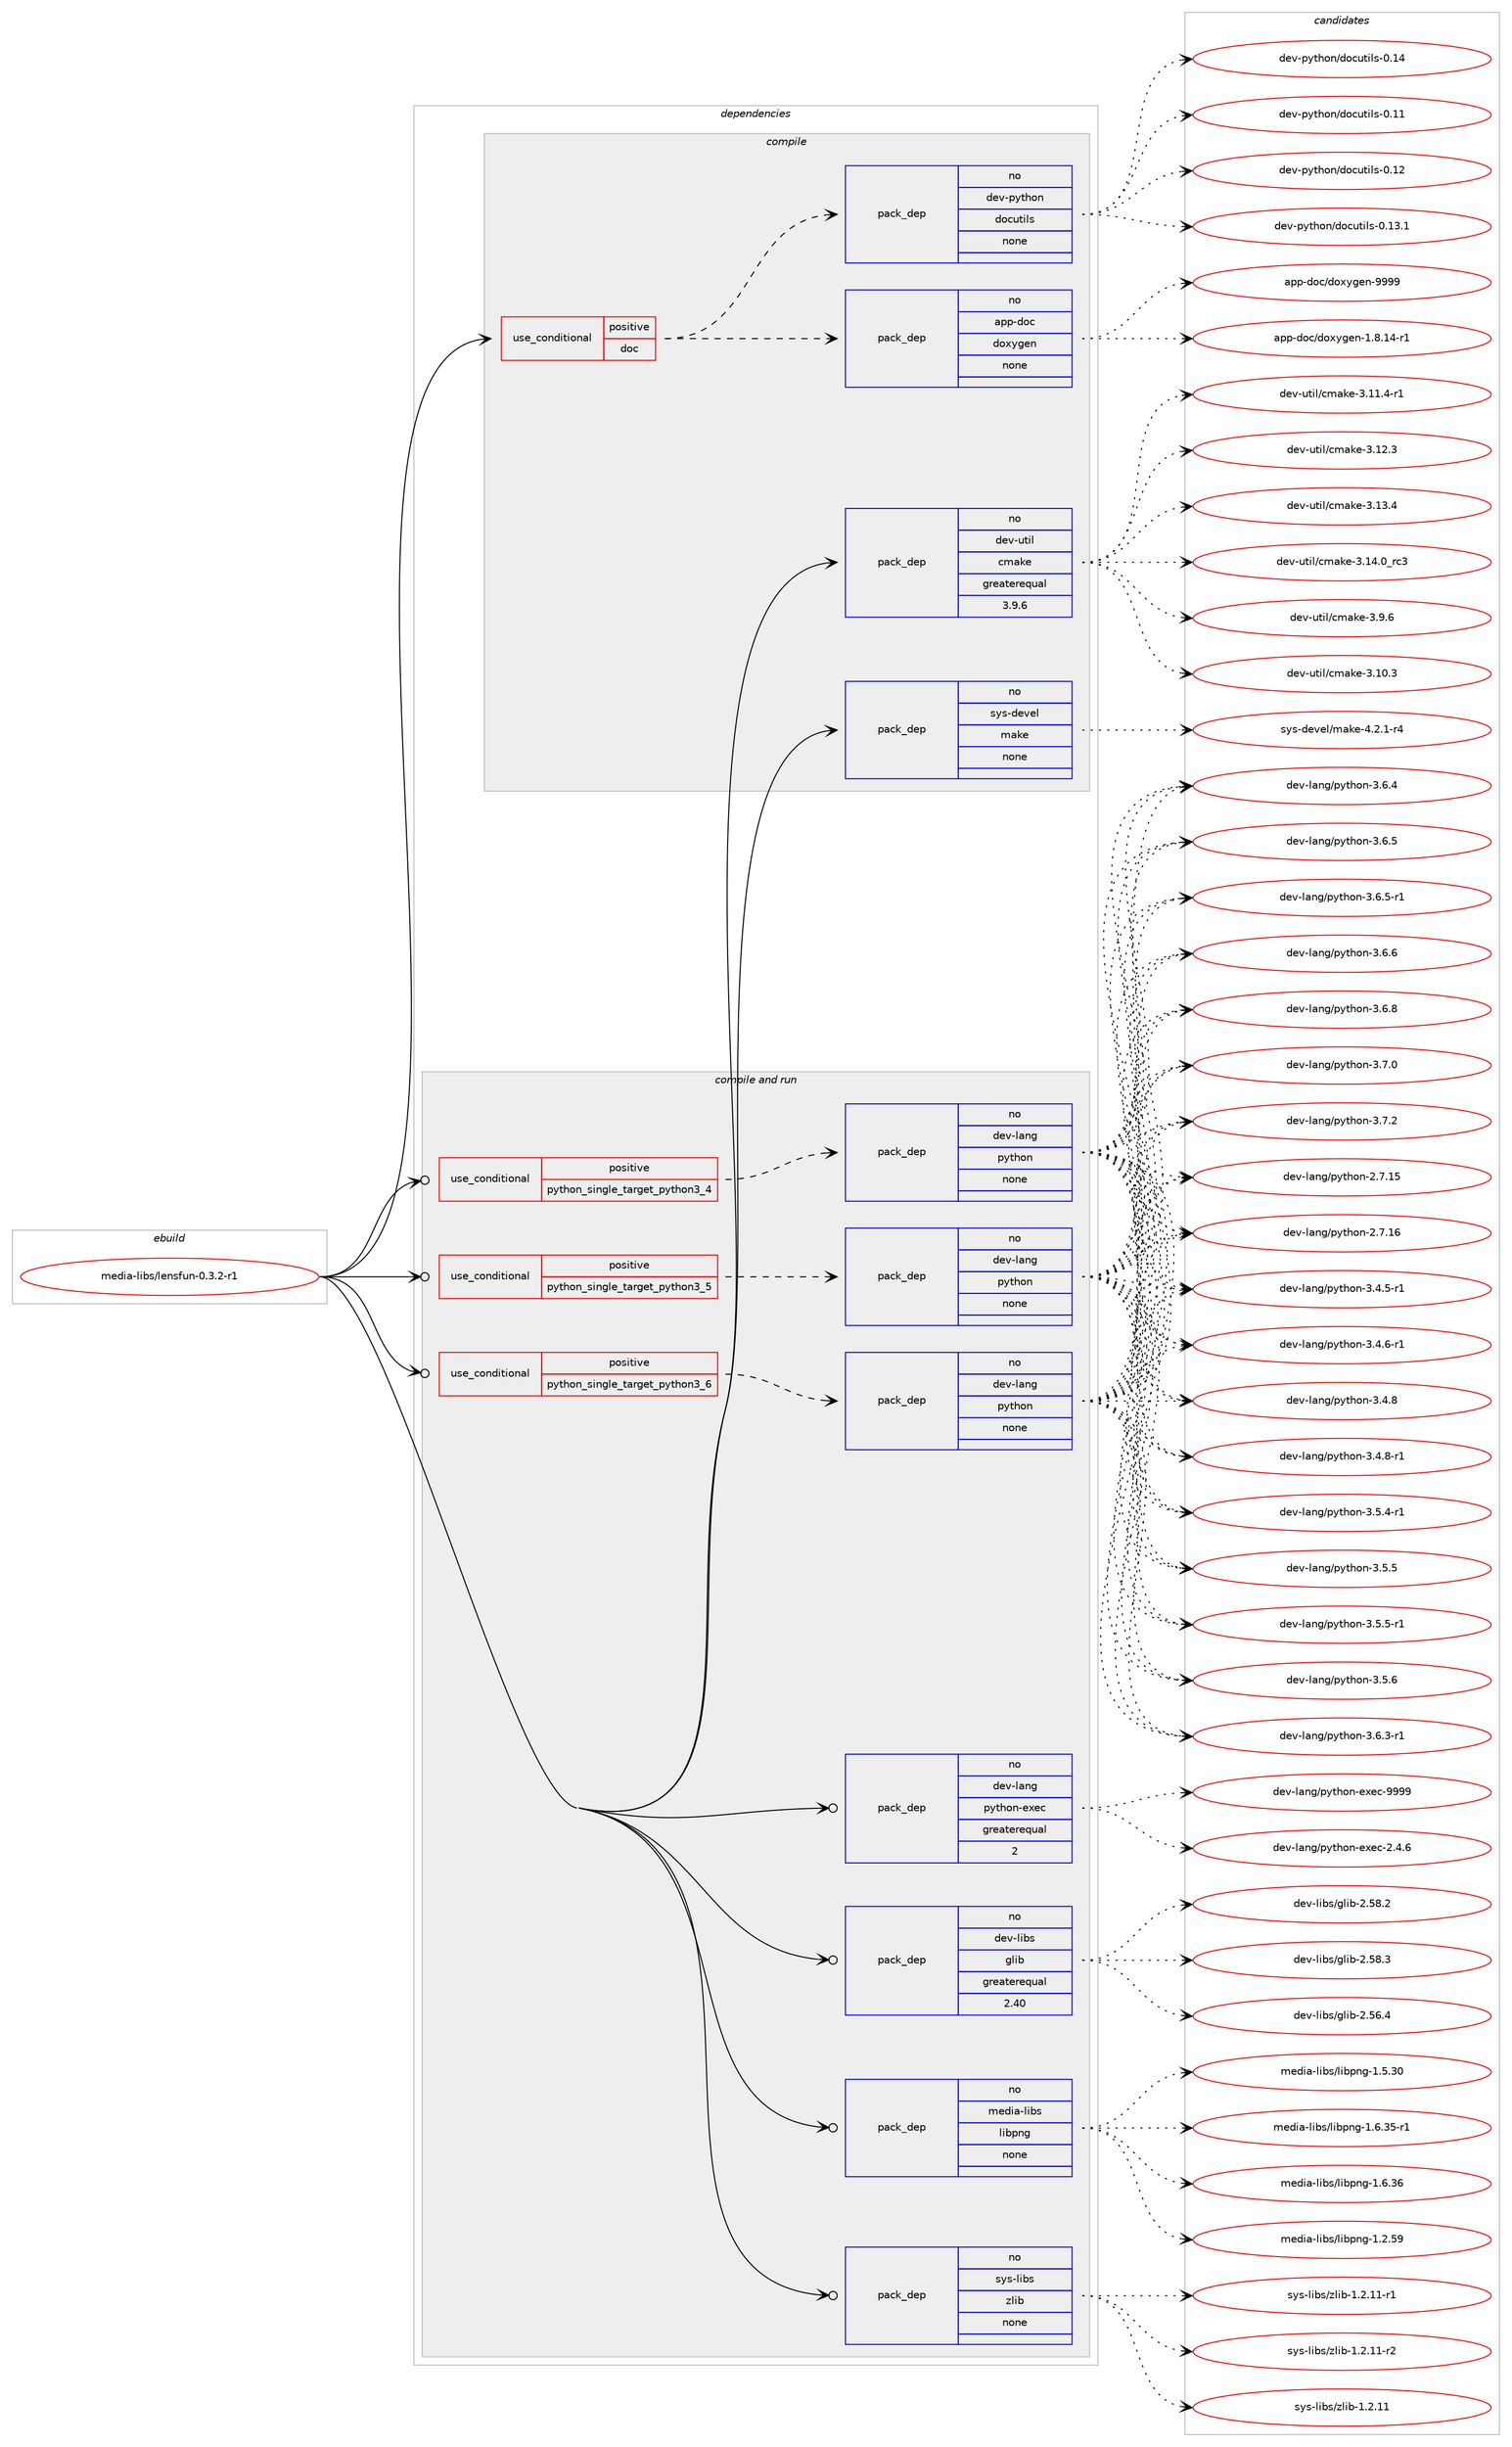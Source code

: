 digraph prolog {

# *************
# Graph options
# *************

newrank=true;
concentrate=true;
compound=true;
graph [rankdir=LR,fontname=Helvetica,fontsize=10,ranksep=1.5];#, ranksep=2.5, nodesep=0.2];
edge  [arrowhead=vee];
node  [fontname=Helvetica,fontsize=10];

# **********
# The ebuild
# **********

subgraph cluster_leftcol {
color=gray;
rank=same;
label=<<i>ebuild</i>>;
id [label="media-libs/lensfun-0.3.2-r1", color=red, width=4, href="../media-libs/lensfun-0.3.2-r1.svg"];
}

# ****************
# The dependencies
# ****************

subgraph cluster_midcol {
color=gray;
label=<<i>dependencies</i>>;
subgraph cluster_compile {
fillcolor="#eeeeee";
style=filled;
label=<<i>compile</i>>;
subgraph cond434206 {
dependency1611673 [label=<<TABLE BORDER="0" CELLBORDER="1" CELLSPACING="0" CELLPADDING="4"><TR><TD ROWSPAN="3" CELLPADDING="10">use_conditional</TD></TR><TR><TD>positive</TD></TR><TR><TD>doc</TD></TR></TABLE>>, shape=none, color=red];
subgraph pack1151727 {
dependency1611674 [label=<<TABLE BORDER="0" CELLBORDER="1" CELLSPACING="0" CELLPADDING="4" WIDTH="220"><TR><TD ROWSPAN="6" CELLPADDING="30">pack_dep</TD></TR><TR><TD WIDTH="110">no</TD></TR><TR><TD>app-doc</TD></TR><TR><TD>doxygen</TD></TR><TR><TD>none</TD></TR><TR><TD></TD></TR></TABLE>>, shape=none, color=blue];
}
dependency1611673:e -> dependency1611674:w [weight=20,style="dashed",arrowhead="vee"];
subgraph pack1151728 {
dependency1611675 [label=<<TABLE BORDER="0" CELLBORDER="1" CELLSPACING="0" CELLPADDING="4" WIDTH="220"><TR><TD ROWSPAN="6" CELLPADDING="30">pack_dep</TD></TR><TR><TD WIDTH="110">no</TD></TR><TR><TD>dev-python</TD></TR><TR><TD>docutils</TD></TR><TR><TD>none</TD></TR><TR><TD></TD></TR></TABLE>>, shape=none, color=blue];
}
dependency1611673:e -> dependency1611675:w [weight=20,style="dashed",arrowhead="vee"];
}
id:e -> dependency1611673:w [weight=20,style="solid",arrowhead="vee"];
subgraph pack1151729 {
dependency1611676 [label=<<TABLE BORDER="0" CELLBORDER="1" CELLSPACING="0" CELLPADDING="4" WIDTH="220"><TR><TD ROWSPAN="6" CELLPADDING="30">pack_dep</TD></TR><TR><TD WIDTH="110">no</TD></TR><TR><TD>dev-util</TD></TR><TR><TD>cmake</TD></TR><TR><TD>greaterequal</TD></TR><TR><TD>3.9.6</TD></TR></TABLE>>, shape=none, color=blue];
}
id:e -> dependency1611676:w [weight=20,style="solid",arrowhead="vee"];
subgraph pack1151730 {
dependency1611677 [label=<<TABLE BORDER="0" CELLBORDER="1" CELLSPACING="0" CELLPADDING="4" WIDTH="220"><TR><TD ROWSPAN="6" CELLPADDING="30">pack_dep</TD></TR><TR><TD WIDTH="110">no</TD></TR><TR><TD>sys-devel</TD></TR><TR><TD>make</TD></TR><TR><TD>none</TD></TR><TR><TD></TD></TR></TABLE>>, shape=none, color=blue];
}
id:e -> dependency1611677:w [weight=20,style="solid",arrowhead="vee"];
}
subgraph cluster_compileandrun {
fillcolor="#eeeeee";
style=filled;
label=<<i>compile and run</i>>;
subgraph cond434207 {
dependency1611678 [label=<<TABLE BORDER="0" CELLBORDER="1" CELLSPACING="0" CELLPADDING="4"><TR><TD ROWSPAN="3" CELLPADDING="10">use_conditional</TD></TR><TR><TD>positive</TD></TR><TR><TD>python_single_target_python3_4</TD></TR></TABLE>>, shape=none, color=red];
subgraph pack1151731 {
dependency1611679 [label=<<TABLE BORDER="0" CELLBORDER="1" CELLSPACING="0" CELLPADDING="4" WIDTH="220"><TR><TD ROWSPAN="6" CELLPADDING="30">pack_dep</TD></TR><TR><TD WIDTH="110">no</TD></TR><TR><TD>dev-lang</TD></TR><TR><TD>python</TD></TR><TR><TD>none</TD></TR><TR><TD></TD></TR></TABLE>>, shape=none, color=blue];
}
dependency1611678:e -> dependency1611679:w [weight=20,style="dashed",arrowhead="vee"];
}
id:e -> dependency1611678:w [weight=20,style="solid",arrowhead="odotvee"];
subgraph cond434208 {
dependency1611680 [label=<<TABLE BORDER="0" CELLBORDER="1" CELLSPACING="0" CELLPADDING="4"><TR><TD ROWSPAN="3" CELLPADDING="10">use_conditional</TD></TR><TR><TD>positive</TD></TR><TR><TD>python_single_target_python3_5</TD></TR></TABLE>>, shape=none, color=red];
subgraph pack1151732 {
dependency1611681 [label=<<TABLE BORDER="0" CELLBORDER="1" CELLSPACING="0" CELLPADDING="4" WIDTH="220"><TR><TD ROWSPAN="6" CELLPADDING="30">pack_dep</TD></TR><TR><TD WIDTH="110">no</TD></TR><TR><TD>dev-lang</TD></TR><TR><TD>python</TD></TR><TR><TD>none</TD></TR><TR><TD></TD></TR></TABLE>>, shape=none, color=blue];
}
dependency1611680:e -> dependency1611681:w [weight=20,style="dashed",arrowhead="vee"];
}
id:e -> dependency1611680:w [weight=20,style="solid",arrowhead="odotvee"];
subgraph cond434209 {
dependency1611682 [label=<<TABLE BORDER="0" CELLBORDER="1" CELLSPACING="0" CELLPADDING="4"><TR><TD ROWSPAN="3" CELLPADDING="10">use_conditional</TD></TR><TR><TD>positive</TD></TR><TR><TD>python_single_target_python3_6</TD></TR></TABLE>>, shape=none, color=red];
subgraph pack1151733 {
dependency1611683 [label=<<TABLE BORDER="0" CELLBORDER="1" CELLSPACING="0" CELLPADDING="4" WIDTH="220"><TR><TD ROWSPAN="6" CELLPADDING="30">pack_dep</TD></TR><TR><TD WIDTH="110">no</TD></TR><TR><TD>dev-lang</TD></TR><TR><TD>python</TD></TR><TR><TD>none</TD></TR><TR><TD></TD></TR></TABLE>>, shape=none, color=blue];
}
dependency1611682:e -> dependency1611683:w [weight=20,style="dashed",arrowhead="vee"];
}
id:e -> dependency1611682:w [weight=20,style="solid",arrowhead="odotvee"];
subgraph pack1151734 {
dependency1611684 [label=<<TABLE BORDER="0" CELLBORDER="1" CELLSPACING="0" CELLPADDING="4" WIDTH="220"><TR><TD ROWSPAN="6" CELLPADDING="30">pack_dep</TD></TR><TR><TD WIDTH="110">no</TD></TR><TR><TD>dev-lang</TD></TR><TR><TD>python-exec</TD></TR><TR><TD>greaterequal</TD></TR><TR><TD>2</TD></TR></TABLE>>, shape=none, color=blue];
}
id:e -> dependency1611684:w [weight=20,style="solid",arrowhead="odotvee"];
subgraph pack1151735 {
dependency1611685 [label=<<TABLE BORDER="0" CELLBORDER="1" CELLSPACING="0" CELLPADDING="4" WIDTH="220"><TR><TD ROWSPAN="6" CELLPADDING="30">pack_dep</TD></TR><TR><TD WIDTH="110">no</TD></TR><TR><TD>dev-libs</TD></TR><TR><TD>glib</TD></TR><TR><TD>greaterequal</TD></TR><TR><TD>2.40</TD></TR></TABLE>>, shape=none, color=blue];
}
id:e -> dependency1611685:w [weight=20,style="solid",arrowhead="odotvee"];
subgraph pack1151736 {
dependency1611686 [label=<<TABLE BORDER="0" CELLBORDER="1" CELLSPACING="0" CELLPADDING="4" WIDTH="220"><TR><TD ROWSPAN="6" CELLPADDING="30">pack_dep</TD></TR><TR><TD WIDTH="110">no</TD></TR><TR><TD>media-libs</TD></TR><TR><TD>libpng</TD></TR><TR><TD>none</TD></TR><TR><TD></TD></TR></TABLE>>, shape=none, color=blue];
}
id:e -> dependency1611686:w [weight=20,style="solid",arrowhead="odotvee"];
subgraph pack1151737 {
dependency1611687 [label=<<TABLE BORDER="0" CELLBORDER="1" CELLSPACING="0" CELLPADDING="4" WIDTH="220"><TR><TD ROWSPAN="6" CELLPADDING="30">pack_dep</TD></TR><TR><TD WIDTH="110">no</TD></TR><TR><TD>sys-libs</TD></TR><TR><TD>zlib</TD></TR><TR><TD>none</TD></TR><TR><TD></TD></TR></TABLE>>, shape=none, color=blue];
}
id:e -> dependency1611687:w [weight=20,style="solid",arrowhead="odotvee"];
}
subgraph cluster_run {
fillcolor="#eeeeee";
style=filled;
label=<<i>run</i>>;
}
}

# **************
# The candidates
# **************

subgraph cluster_choices {
rank=same;
color=gray;
label=<<i>candidates</i>>;

subgraph choice1151727 {
color=black;
nodesep=1;
choice97112112451001119947100111120121103101110454946564649524511449 [label="app-doc/doxygen-1.8.14-r1", color=red, width=4,href="../app-doc/doxygen-1.8.14-r1.svg"];
choice971121124510011199471001111201211031011104557575757 [label="app-doc/doxygen-9999", color=red, width=4,href="../app-doc/doxygen-9999.svg"];
dependency1611674:e -> choice97112112451001119947100111120121103101110454946564649524511449:w [style=dotted,weight="100"];
dependency1611674:e -> choice971121124510011199471001111201211031011104557575757:w [style=dotted,weight="100"];
}
subgraph choice1151728 {
color=black;
nodesep=1;
choice1001011184511212111610411111047100111991171161051081154548464949 [label="dev-python/docutils-0.11", color=red, width=4,href="../dev-python/docutils-0.11.svg"];
choice1001011184511212111610411111047100111991171161051081154548464950 [label="dev-python/docutils-0.12", color=red, width=4,href="../dev-python/docutils-0.12.svg"];
choice10010111845112121116104111110471001119911711610510811545484649514649 [label="dev-python/docutils-0.13.1", color=red, width=4,href="../dev-python/docutils-0.13.1.svg"];
choice1001011184511212111610411111047100111991171161051081154548464952 [label="dev-python/docutils-0.14", color=red, width=4,href="../dev-python/docutils-0.14.svg"];
dependency1611675:e -> choice1001011184511212111610411111047100111991171161051081154548464949:w [style=dotted,weight="100"];
dependency1611675:e -> choice1001011184511212111610411111047100111991171161051081154548464950:w [style=dotted,weight="100"];
dependency1611675:e -> choice10010111845112121116104111110471001119911711610510811545484649514649:w [style=dotted,weight="100"];
dependency1611675:e -> choice1001011184511212111610411111047100111991171161051081154548464952:w [style=dotted,weight="100"];
}
subgraph choice1151729 {
color=black;
nodesep=1;
choice1001011184511711610510847991099710710145514649484651 [label="dev-util/cmake-3.10.3", color=red, width=4,href="../dev-util/cmake-3.10.3.svg"];
choice10010111845117116105108479910997107101455146494946524511449 [label="dev-util/cmake-3.11.4-r1", color=red, width=4,href="../dev-util/cmake-3.11.4-r1.svg"];
choice1001011184511711610510847991099710710145514649504651 [label="dev-util/cmake-3.12.3", color=red, width=4,href="../dev-util/cmake-3.12.3.svg"];
choice1001011184511711610510847991099710710145514649514652 [label="dev-util/cmake-3.13.4", color=red, width=4,href="../dev-util/cmake-3.13.4.svg"];
choice1001011184511711610510847991099710710145514649524648951149951 [label="dev-util/cmake-3.14.0_rc3", color=red, width=4,href="../dev-util/cmake-3.14.0_rc3.svg"];
choice10010111845117116105108479910997107101455146574654 [label="dev-util/cmake-3.9.6", color=red, width=4,href="../dev-util/cmake-3.9.6.svg"];
dependency1611676:e -> choice1001011184511711610510847991099710710145514649484651:w [style=dotted,weight="100"];
dependency1611676:e -> choice10010111845117116105108479910997107101455146494946524511449:w [style=dotted,weight="100"];
dependency1611676:e -> choice1001011184511711610510847991099710710145514649504651:w [style=dotted,weight="100"];
dependency1611676:e -> choice1001011184511711610510847991099710710145514649514652:w [style=dotted,weight="100"];
dependency1611676:e -> choice1001011184511711610510847991099710710145514649524648951149951:w [style=dotted,weight="100"];
dependency1611676:e -> choice10010111845117116105108479910997107101455146574654:w [style=dotted,weight="100"];
}
subgraph choice1151730 {
color=black;
nodesep=1;
choice1151211154510010111810110847109971071014552465046494511452 [label="sys-devel/make-4.2.1-r4", color=red, width=4,href="../sys-devel/make-4.2.1-r4.svg"];
dependency1611677:e -> choice1151211154510010111810110847109971071014552465046494511452:w [style=dotted,weight="100"];
}
subgraph choice1151731 {
color=black;
nodesep=1;
choice10010111845108971101034711212111610411111045504655464953 [label="dev-lang/python-2.7.15", color=red, width=4,href="../dev-lang/python-2.7.15.svg"];
choice10010111845108971101034711212111610411111045504655464954 [label="dev-lang/python-2.7.16", color=red, width=4,href="../dev-lang/python-2.7.16.svg"];
choice1001011184510897110103471121211161041111104551465246534511449 [label="dev-lang/python-3.4.5-r1", color=red, width=4,href="../dev-lang/python-3.4.5-r1.svg"];
choice1001011184510897110103471121211161041111104551465246544511449 [label="dev-lang/python-3.4.6-r1", color=red, width=4,href="../dev-lang/python-3.4.6-r1.svg"];
choice100101118451089711010347112121116104111110455146524656 [label="dev-lang/python-3.4.8", color=red, width=4,href="../dev-lang/python-3.4.8.svg"];
choice1001011184510897110103471121211161041111104551465246564511449 [label="dev-lang/python-3.4.8-r1", color=red, width=4,href="../dev-lang/python-3.4.8-r1.svg"];
choice1001011184510897110103471121211161041111104551465346524511449 [label="dev-lang/python-3.5.4-r1", color=red, width=4,href="../dev-lang/python-3.5.4-r1.svg"];
choice100101118451089711010347112121116104111110455146534653 [label="dev-lang/python-3.5.5", color=red, width=4,href="../dev-lang/python-3.5.5.svg"];
choice1001011184510897110103471121211161041111104551465346534511449 [label="dev-lang/python-3.5.5-r1", color=red, width=4,href="../dev-lang/python-3.5.5-r1.svg"];
choice100101118451089711010347112121116104111110455146534654 [label="dev-lang/python-3.5.6", color=red, width=4,href="../dev-lang/python-3.5.6.svg"];
choice1001011184510897110103471121211161041111104551465446514511449 [label="dev-lang/python-3.6.3-r1", color=red, width=4,href="../dev-lang/python-3.6.3-r1.svg"];
choice100101118451089711010347112121116104111110455146544652 [label="dev-lang/python-3.6.4", color=red, width=4,href="../dev-lang/python-3.6.4.svg"];
choice100101118451089711010347112121116104111110455146544653 [label="dev-lang/python-3.6.5", color=red, width=4,href="../dev-lang/python-3.6.5.svg"];
choice1001011184510897110103471121211161041111104551465446534511449 [label="dev-lang/python-3.6.5-r1", color=red, width=4,href="../dev-lang/python-3.6.5-r1.svg"];
choice100101118451089711010347112121116104111110455146544654 [label="dev-lang/python-3.6.6", color=red, width=4,href="../dev-lang/python-3.6.6.svg"];
choice100101118451089711010347112121116104111110455146544656 [label="dev-lang/python-3.6.8", color=red, width=4,href="../dev-lang/python-3.6.8.svg"];
choice100101118451089711010347112121116104111110455146554648 [label="dev-lang/python-3.7.0", color=red, width=4,href="../dev-lang/python-3.7.0.svg"];
choice100101118451089711010347112121116104111110455146554650 [label="dev-lang/python-3.7.2", color=red, width=4,href="../dev-lang/python-3.7.2.svg"];
dependency1611679:e -> choice10010111845108971101034711212111610411111045504655464953:w [style=dotted,weight="100"];
dependency1611679:e -> choice10010111845108971101034711212111610411111045504655464954:w [style=dotted,weight="100"];
dependency1611679:e -> choice1001011184510897110103471121211161041111104551465246534511449:w [style=dotted,weight="100"];
dependency1611679:e -> choice1001011184510897110103471121211161041111104551465246544511449:w [style=dotted,weight="100"];
dependency1611679:e -> choice100101118451089711010347112121116104111110455146524656:w [style=dotted,weight="100"];
dependency1611679:e -> choice1001011184510897110103471121211161041111104551465246564511449:w [style=dotted,weight="100"];
dependency1611679:e -> choice1001011184510897110103471121211161041111104551465346524511449:w [style=dotted,weight="100"];
dependency1611679:e -> choice100101118451089711010347112121116104111110455146534653:w [style=dotted,weight="100"];
dependency1611679:e -> choice1001011184510897110103471121211161041111104551465346534511449:w [style=dotted,weight="100"];
dependency1611679:e -> choice100101118451089711010347112121116104111110455146534654:w [style=dotted,weight="100"];
dependency1611679:e -> choice1001011184510897110103471121211161041111104551465446514511449:w [style=dotted,weight="100"];
dependency1611679:e -> choice100101118451089711010347112121116104111110455146544652:w [style=dotted,weight="100"];
dependency1611679:e -> choice100101118451089711010347112121116104111110455146544653:w [style=dotted,weight="100"];
dependency1611679:e -> choice1001011184510897110103471121211161041111104551465446534511449:w [style=dotted,weight="100"];
dependency1611679:e -> choice100101118451089711010347112121116104111110455146544654:w [style=dotted,weight="100"];
dependency1611679:e -> choice100101118451089711010347112121116104111110455146544656:w [style=dotted,weight="100"];
dependency1611679:e -> choice100101118451089711010347112121116104111110455146554648:w [style=dotted,weight="100"];
dependency1611679:e -> choice100101118451089711010347112121116104111110455146554650:w [style=dotted,weight="100"];
}
subgraph choice1151732 {
color=black;
nodesep=1;
choice10010111845108971101034711212111610411111045504655464953 [label="dev-lang/python-2.7.15", color=red, width=4,href="../dev-lang/python-2.7.15.svg"];
choice10010111845108971101034711212111610411111045504655464954 [label="dev-lang/python-2.7.16", color=red, width=4,href="../dev-lang/python-2.7.16.svg"];
choice1001011184510897110103471121211161041111104551465246534511449 [label="dev-lang/python-3.4.5-r1", color=red, width=4,href="../dev-lang/python-3.4.5-r1.svg"];
choice1001011184510897110103471121211161041111104551465246544511449 [label="dev-lang/python-3.4.6-r1", color=red, width=4,href="../dev-lang/python-3.4.6-r1.svg"];
choice100101118451089711010347112121116104111110455146524656 [label="dev-lang/python-3.4.8", color=red, width=4,href="../dev-lang/python-3.4.8.svg"];
choice1001011184510897110103471121211161041111104551465246564511449 [label="dev-lang/python-3.4.8-r1", color=red, width=4,href="../dev-lang/python-3.4.8-r1.svg"];
choice1001011184510897110103471121211161041111104551465346524511449 [label="dev-lang/python-3.5.4-r1", color=red, width=4,href="../dev-lang/python-3.5.4-r1.svg"];
choice100101118451089711010347112121116104111110455146534653 [label="dev-lang/python-3.5.5", color=red, width=4,href="../dev-lang/python-3.5.5.svg"];
choice1001011184510897110103471121211161041111104551465346534511449 [label="dev-lang/python-3.5.5-r1", color=red, width=4,href="../dev-lang/python-3.5.5-r1.svg"];
choice100101118451089711010347112121116104111110455146534654 [label="dev-lang/python-3.5.6", color=red, width=4,href="../dev-lang/python-3.5.6.svg"];
choice1001011184510897110103471121211161041111104551465446514511449 [label="dev-lang/python-3.6.3-r1", color=red, width=4,href="../dev-lang/python-3.6.3-r1.svg"];
choice100101118451089711010347112121116104111110455146544652 [label="dev-lang/python-3.6.4", color=red, width=4,href="../dev-lang/python-3.6.4.svg"];
choice100101118451089711010347112121116104111110455146544653 [label="dev-lang/python-3.6.5", color=red, width=4,href="../dev-lang/python-3.6.5.svg"];
choice1001011184510897110103471121211161041111104551465446534511449 [label="dev-lang/python-3.6.5-r1", color=red, width=4,href="../dev-lang/python-3.6.5-r1.svg"];
choice100101118451089711010347112121116104111110455146544654 [label="dev-lang/python-3.6.6", color=red, width=4,href="../dev-lang/python-3.6.6.svg"];
choice100101118451089711010347112121116104111110455146544656 [label="dev-lang/python-3.6.8", color=red, width=4,href="../dev-lang/python-3.6.8.svg"];
choice100101118451089711010347112121116104111110455146554648 [label="dev-lang/python-3.7.0", color=red, width=4,href="../dev-lang/python-3.7.0.svg"];
choice100101118451089711010347112121116104111110455146554650 [label="dev-lang/python-3.7.2", color=red, width=4,href="../dev-lang/python-3.7.2.svg"];
dependency1611681:e -> choice10010111845108971101034711212111610411111045504655464953:w [style=dotted,weight="100"];
dependency1611681:e -> choice10010111845108971101034711212111610411111045504655464954:w [style=dotted,weight="100"];
dependency1611681:e -> choice1001011184510897110103471121211161041111104551465246534511449:w [style=dotted,weight="100"];
dependency1611681:e -> choice1001011184510897110103471121211161041111104551465246544511449:w [style=dotted,weight="100"];
dependency1611681:e -> choice100101118451089711010347112121116104111110455146524656:w [style=dotted,weight="100"];
dependency1611681:e -> choice1001011184510897110103471121211161041111104551465246564511449:w [style=dotted,weight="100"];
dependency1611681:e -> choice1001011184510897110103471121211161041111104551465346524511449:w [style=dotted,weight="100"];
dependency1611681:e -> choice100101118451089711010347112121116104111110455146534653:w [style=dotted,weight="100"];
dependency1611681:e -> choice1001011184510897110103471121211161041111104551465346534511449:w [style=dotted,weight="100"];
dependency1611681:e -> choice100101118451089711010347112121116104111110455146534654:w [style=dotted,weight="100"];
dependency1611681:e -> choice1001011184510897110103471121211161041111104551465446514511449:w [style=dotted,weight="100"];
dependency1611681:e -> choice100101118451089711010347112121116104111110455146544652:w [style=dotted,weight="100"];
dependency1611681:e -> choice100101118451089711010347112121116104111110455146544653:w [style=dotted,weight="100"];
dependency1611681:e -> choice1001011184510897110103471121211161041111104551465446534511449:w [style=dotted,weight="100"];
dependency1611681:e -> choice100101118451089711010347112121116104111110455146544654:w [style=dotted,weight="100"];
dependency1611681:e -> choice100101118451089711010347112121116104111110455146544656:w [style=dotted,weight="100"];
dependency1611681:e -> choice100101118451089711010347112121116104111110455146554648:w [style=dotted,weight="100"];
dependency1611681:e -> choice100101118451089711010347112121116104111110455146554650:w [style=dotted,weight="100"];
}
subgraph choice1151733 {
color=black;
nodesep=1;
choice10010111845108971101034711212111610411111045504655464953 [label="dev-lang/python-2.7.15", color=red, width=4,href="../dev-lang/python-2.7.15.svg"];
choice10010111845108971101034711212111610411111045504655464954 [label="dev-lang/python-2.7.16", color=red, width=4,href="../dev-lang/python-2.7.16.svg"];
choice1001011184510897110103471121211161041111104551465246534511449 [label="dev-lang/python-3.4.5-r1", color=red, width=4,href="../dev-lang/python-3.4.5-r1.svg"];
choice1001011184510897110103471121211161041111104551465246544511449 [label="dev-lang/python-3.4.6-r1", color=red, width=4,href="../dev-lang/python-3.4.6-r1.svg"];
choice100101118451089711010347112121116104111110455146524656 [label="dev-lang/python-3.4.8", color=red, width=4,href="../dev-lang/python-3.4.8.svg"];
choice1001011184510897110103471121211161041111104551465246564511449 [label="dev-lang/python-3.4.8-r1", color=red, width=4,href="../dev-lang/python-3.4.8-r1.svg"];
choice1001011184510897110103471121211161041111104551465346524511449 [label="dev-lang/python-3.5.4-r1", color=red, width=4,href="../dev-lang/python-3.5.4-r1.svg"];
choice100101118451089711010347112121116104111110455146534653 [label="dev-lang/python-3.5.5", color=red, width=4,href="../dev-lang/python-3.5.5.svg"];
choice1001011184510897110103471121211161041111104551465346534511449 [label="dev-lang/python-3.5.5-r1", color=red, width=4,href="../dev-lang/python-3.5.5-r1.svg"];
choice100101118451089711010347112121116104111110455146534654 [label="dev-lang/python-3.5.6", color=red, width=4,href="../dev-lang/python-3.5.6.svg"];
choice1001011184510897110103471121211161041111104551465446514511449 [label="dev-lang/python-3.6.3-r1", color=red, width=4,href="../dev-lang/python-3.6.3-r1.svg"];
choice100101118451089711010347112121116104111110455146544652 [label="dev-lang/python-3.6.4", color=red, width=4,href="../dev-lang/python-3.6.4.svg"];
choice100101118451089711010347112121116104111110455146544653 [label="dev-lang/python-3.6.5", color=red, width=4,href="../dev-lang/python-3.6.5.svg"];
choice1001011184510897110103471121211161041111104551465446534511449 [label="dev-lang/python-3.6.5-r1", color=red, width=4,href="../dev-lang/python-3.6.5-r1.svg"];
choice100101118451089711010347112121116104111110455146544654 [label="dev-lang/python-3.6.6", color=red, width=4,href="../dev-lang/python-3.6.6.svg"];
choice100101118451089711010347112121116104111110455146544656 [label="dev-lang/python-3.6.8", color=red, width=4,href="../dev-lang/python-3.6.8.svg"];
choice100101118451089711010347112121116104111110455146554648 [label="dev-lang/python-3.7.0", color=red, width=4,href="../dev-lang/python-3.7.0.svg"];
choice100101118451089711010347112121116104111110455146554650 [label="dev-lang/python-3.7.2", color=red, width=4,href="../dev-lang/python-3.7.2.svg"];
dependency1611683:e -> choice10010111845108971101034711212111610411111045504655464953:w [style=dotted,weight="100"];
dependency1611683:e -> choice10010111845108971101034711212111610411111045504655464954:w [style=dotted,weight="100"];
dependency1611683:e -> choice1001011184510897110103471121211161041111104551465246534511449:w [style=dotted,weight="100"];
dependency1611683:e -> choice1001011184510897110103471121211161041111104551465246544511449:w [style=dotted,weight="100"];
dependency1611683:e -> choice100101118451089711010347112121116104111110455146524656:w [style=dotted,weight="100"];
dependency1611683:e -> choice1001011184510897110103471121211161041111104551465246564511449:w [style=dotted,weight="100"];
dependency1611683:e -> choice1001011184510897110103471121211161041111104551465346524511449:w [style=dotted,weight="100"];
dependency1611683:e -> choice100101118451089711010347112121116104111110455146534653:w [style=dotted,weight="100"];
dependency1611683:e -> choice1001011184510897110103471121211161041111104551465346534511449:w [style=dotted,weight="100"];
dependency1611683:e -> choice100101118451089711010347112121116104111110455146534654:w [style=dotted,weight="100"];
dependency1611683:e -> choice1001011184510897110103471121211161041111104551465446514511449:w [style=dotted,weight="100"];
dependency1611683:e -> choice100101118451089711010347112121116104111110455146544652:w [style=dotted,weight="100"];
dependency1611683:e -> choice100101118451089711010347112121116104111110455146544653:w [style=dotted,weight="100"];
dependency1611683:e -> choice1001011184510897110103471121211161041111104551465446534511449:w [style=dotted,weight="100"];
dependency1611683:e -> choice100101118451089711010347112121116104111110455146544654:w [style=dotted,weight="100"];
dependency1611683:e -> choice100101118451089711010347112121116104111110455146544656:w [style=dotted,weight="100"];
dependency1611683:e -> choice100101118451089711010347112121116104111110455146554648:w [style=dotted,weight="100"];
dependency1611683:e -> choice100101118451089711010347112121116104111110455146554650:w [style=dotted,weight="100"];
}
subgraph choice1151734 {
color=black;
nodesep=1;
choice1001011184510897110103471121211161041111104510112010199455046524654 [label="dev-lang/python-exec-2.4.6", color=red, width=4,href="../dev-lang/python-exec-2.4.6.svg"];
choice10010111845108971101034711212111610411111045101120101994557575757 [label="dev-lang/python-exec-9999", color=red, width=4,href="../dev-lang/python-exec-9999.svg"];
dependency1611684:e -> choice1001011184510897110103471121211161041111104510112010199455046524654:w [style=dotted,weight="100"];
dependency1611684:e -> choice10010111845108971101034711212111610411111045101120101994557575757:w [style=dotted,weight="100"];
}
subgraph choice1151735 {
color=black;
nodesep=1;
choice1001011184510810598115471031081059845504653544652 [label="dev-libs/glib-2.56.4", color=red, width=4,href="../dev-libs/glib-2.56.4.svg"];
choice1001011184510810598115471031081059845504653564650 [label="dev-libs/glib-2.58.2", color=red, width=4,href="../dev-libs/glib-2.58.2.svg"];
choice1001011184510810598115471031081059845504653564651 [label="dev-libs/glib-2.58.3", color=red, width=4,href="../dev-libs/glib-2.58.3.svg"];
dependency1611685:e -> choice1001011184510810598115471031081059845504653544652:w [style=dotted,weight="100"];
dependency1611685:e -> choice1001011184510810598115471031081059845504653564650:w [style=dotted,weight="100"];
dependency1611685:e -> choice1001011184510810598115471031081059845504653564651:w [style=dotted,weight="100"];
}
subgraph choice1151736 {
color=black;
nodesep=1;
choice109101100105974510810598115471081059811211010345494650465357 [label="media-libs/libpng-1.2.59", color=red, width=4,href="../media-libs/libpng-1.2.59.svg"];
choice109101100105974510810598115471081059811211010345494653465148 [label="media-libs/libpng-1.5.30", color=red, width=4,href="../media-libs/libpng-1.5.30.svg"];
choice1091011001059745108105981154710810598112110103454946544651534511449 [label="media-libs/libpng-1.6.35-r1", color=red, width=4,href="../media-libs/libpng-1.6.35-r1.svg"];
choice109101100105974510810598115471081059811211010345494654465154 [label="media-libs/libpng-1.6.36", color=red, width=4,href="../media-libs/libpng-1.6.36.svg"];
dependency1611686:e -> choice109101100105974510810598115471081059811211010345494650465357:w [style=dotted,weight="100"];
dependency1611686:e -> choice109101100105974510810598115471081059811211010345494653465148:w [style=dotted,weight="100"];
dependency1611686:e -> choice1091011001059745108105981154710810598112110103454946544651534511449:w [style=dotted,weight="100"];
dependency1611686:e -> choice109101100105974510810598115471081059811211010345494654465154:w [style=dotted,weight="100"];
}
subgraph choice1151737 {
color=black;
nodesep=1;
choice1151211154510810598115471221081059845494650464949 [label="sys-libs/zlib-1.2.11", color=red, width=4,href="../sys-libs/zlib-1.2.11.svg"];
choice11512111545108105981154712210810598454946504649494511449 [label="sys-libs/zlib-1.2.11-r1", color=red, width=4,href="../sys-libs/zlib-1.2.11-r1.svg"];
choice11512111545108105981154712210810598454946504649494511450 [label="sys-libs/zlib-1.2.11-r2", color=red, width=4,href="../sys-libs/zlib-1.2.11-r2.svg"];
dependency1611687:e -> choice1151211154510810598115471221081059845494650464949:w [style=dotted,weight="100"];
dependency1611687:e -> choice11512111545108105981154712210810598454946504649494511449:w [style=dotted,weight="100"];
dependency1611687:e -> choice11512111545108105981154712210810598454946504649494511450:w [style=dotted,weight="100"];
}
}

}
